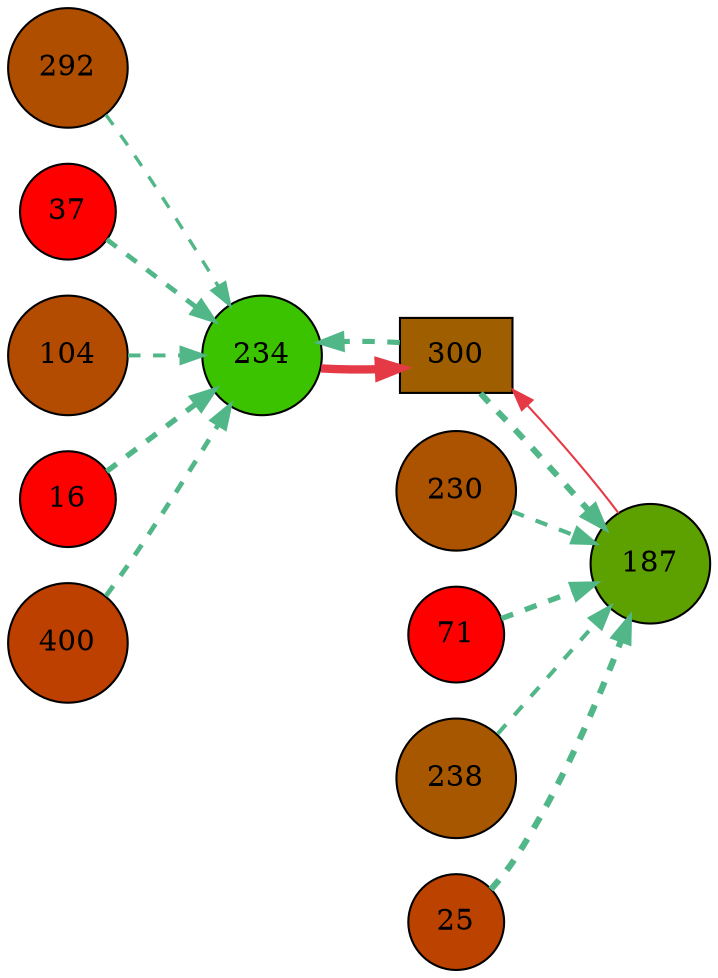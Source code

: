 digraph G{
rankdir=LR;
292 [style=filled, shape=circle, fillcolor="#b04e00", label="292"];
37 [style=filled, shape=circle, fillcolor="#fe0000", label="37"];
230 [style=filled, shape=circle, fillcolor="#ab5300", label="230"];
71 [style=filled, shape=circle, fillcolor="#fe0000", label="71"];
104 [style=filled, shape=circle, fillcolor="#b34b00", label="104"];
234 [style=filled, shape=circle, fillcolor="#3bc300", label="234"];
300 [style=filled, shape=box, fillcolor="#9f5f00", label="300"];
238 [style=filled, shape=circle, fillcolor="#a75700", label="238"];
16 [style=filled, shape=circle, fillcolor="#fd0100", label="16"];
400 [style=filled, shape=circle, fillcolor="#be4000", label="400"];
25 [style=filled, shape=circle, fillcolor="#bc4200", label="25"];
187 [style=filled, shape=circle, fillcolor="#5da100", label="187"];
234 -> 300 [color="#e63946",penwidth=4.00];
187 -> 300 [color="#e63946",penwidth=1.00];
16 -> 234 [color="#52b788",style=dashed,penwidth=2.64];
300 -> 234 [color="#52b788",style=dashed,penwidth=2.46];
37 -> 234 [color="#52b788",style=dashed,penwidth=2.32];
400 -> 234 [color="#52b788",style=dashed,penwidth=2.29];
104 -> 234 [color="#52b788",style=dashed,penwidth=1.88];
292 -> 234 [color="#52b788",style=dashed,penwidth=1.63];
25 -> 187 [color="#52b788",style=dashed,penwidth=3.00];
300 -> 187 [color="#52b788",style=dashed,penwidth=2.93];
71 -> 187 [color="#52b788",style=dashed,penwidth=2.59];
230 -> 187 [color="#52b788",style=dashed,penwidth=2.00];
238 -> 187 [color="#52b788",style=dashed,penwidth=1.96];
}